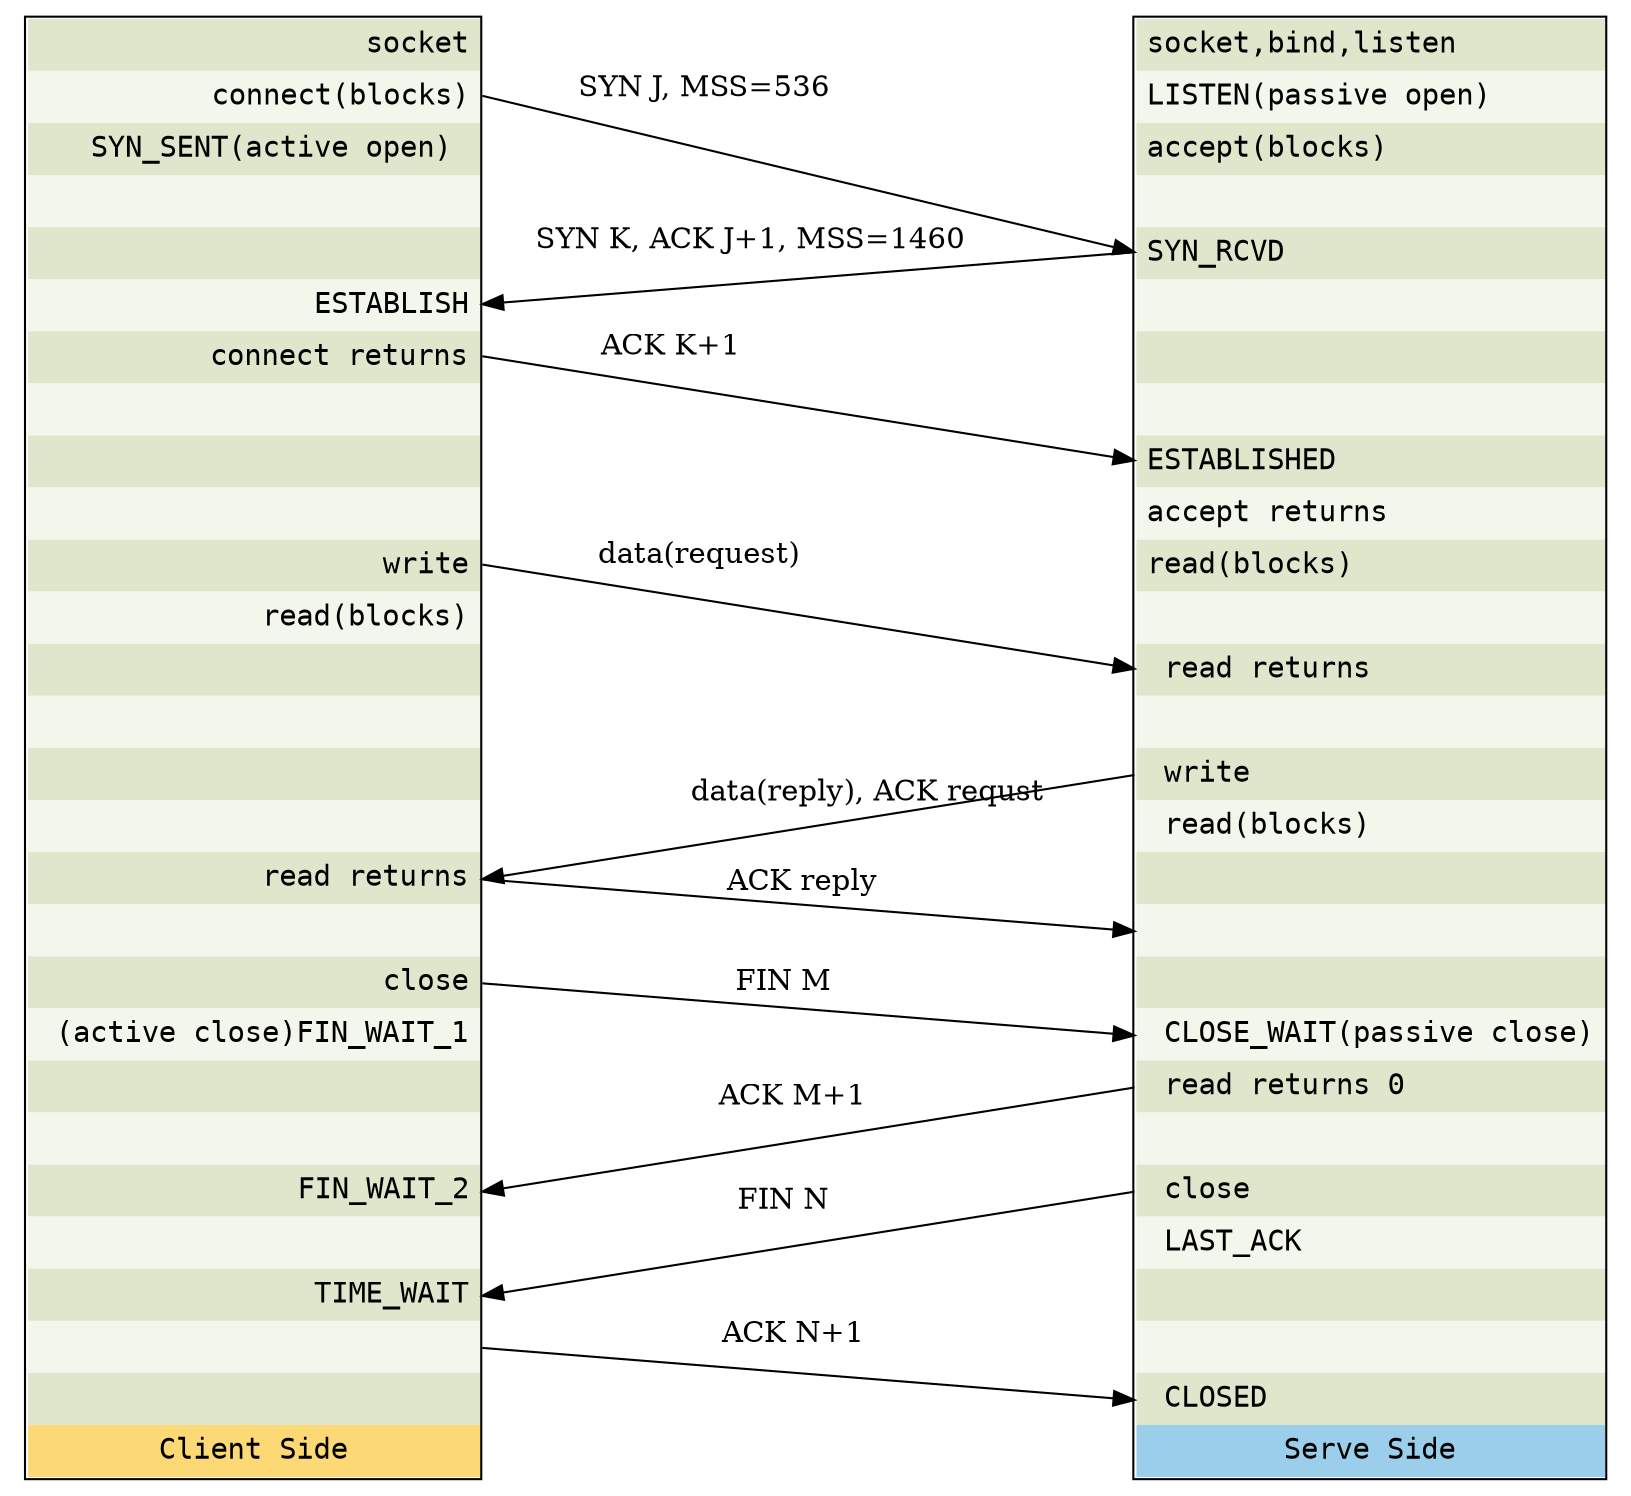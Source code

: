 digraph structs {
    splines=false;
    node[shape="plaintext", fontname="Consolas,Monaco"];

    struct_c[label=<
             <table border="1" cellborder="0" cellspacing="0" cellpadding="5" >
             <tr><td port="f0000" bgcolor="#DEE6CC" align="right">socket</td></tr>
             <tr><td port="f0001" bgcolor="#F2F6EB" align="right">connect(blocks)</td></tr>
             <tr><td port="f0000" bgcolor="#DEE6CC" align="right">SYN_SENT(active open) </td></tr>
             <tr><td port="f0000" bgcolor="#F2F6EB" align="right"> </td></tr>
             <tr><td port="f0000" bgcolor="#DEE6CC" align="right"> </td></tr>
             <tr><td port="f0002" bgcolor="#F2F6EB" align="right"> ESTABLISH</td></tr>
             <tr><td port="f0003" bgcolor="#DEE6CC" align="right"> connect returns</td></tr>
             <tr><td port="f0000" bgcolor="#F2F6EB" align="right"> </td></tr>
             <tr><td port="f0000" bgcolor="#DEE6CC" align="right"> </td></tr>
             <tr><td port="f0000" bgcolor="#F2F6EB" align="right"> </td></tr>
             <tr><td port="f0004" bgcolor="#DEE6CC" align="right"> write</td></tr>
             <tr><td port="f0000" bgcolor="#F2F6EB" align="right"> read(blocks)</td></tr>
             <tr><td port="f0000" bgcolor="#DEE6CC" align="right"> </td></tr>
             <tr><td port="f0000" bgcolor="#F2F6EB" align="right"> </td></tr>
             <tr><td port="f0000" bgcolor="#DEE6CC" align="right"> </td></tr>
             <tr><td port="f0000" bgcolor="#F2F6EB" align="right"> </td></tr>
             <tr><td port="f0005" bgcolor="#DEE6CC" align="right"> read returns</td></tr>
             <tr><td port="f0000" bgcolor="#F2F6EB" align="right"> </td></tr>
             <tr><td port="f0006" bgcolor="#DEE6CC" align="right"> close</td></tr>
             <tr><td port="f0000" bgcolor="#F2F6EB" align="right"> (active close)FIN_WAIT_1</td></tr>
             <tr><td port="f0000" bgcolor="#DEE6CC" align="right"> </td></tr>             
             <tr><td port="f0000" bgcolor="#F2F6EB" align="right"> </td></tr>             
             <tr><td port="f0007" bgcolor="#DEE6CC" align="right"> FIN_WAIT_2</td></tr>
             <tr><td port="f0000" bgcolor="#F2F6EB" align="right"> </td></tr>
             <tr><td port="f0008" bgcolor="#DEE6CC" align="right"> TIME_WAIT</td></tr>
             <tr><td port="f0009" bgcolor="#F2F6EB" align="right"> </td></tr>             
             <tr><td port="f0000" bgcolor="#DEE6CC" align="right"> </td></tr>
             <tr><td port="f0000" bgcolor="#FCD975" > Client Side </td></tr>
             </table>
             >];

     struct_s[label=<
             <table border="1" cellborder="0" cellspacing="0" cellpadding="5" >
             <tr><td port="f0000" bgcolor="#DEE6CC" align="left">socket,bind,listen</td></tr>
             <tr><td port="f0000" bgcolor="#F2F6EB" align="left">LISTEN(passive open)</td></tr>
             <tr><td port="f0000" bgcolor="#DEE6CC" align="left">accept(blocks)</td></tr>
             <tr><td port="f0000" bgcolor="#F2F6EB" align="left"> </td></tr>
             <tr><td port="f0001" bgcolor="#DEE6CC" align="left">SYN_RCVD </td></tr>
             <tr><td port="f0000" bgcolor="#F2F6EB" align="left"> </td></tr>
             <tr><td port="f0000" bgcolor="#DEE6CC" align="left"> </td></tr>
             <tr><td port="f0000" bgcolor="#F2F6EB" align="left"> </td></tr>             
             <tr><td port="f0002" bgcolor="#DEE6CC" align="left">ESTABLISHED</td></tr>             
             <tr><td port="f0000" bgcolor="#F2F6EB" align="left">accept returns</td></tr>
             <tr><td port="f0000" bgcolor="#DEE6CC" align="left">read(blocks)</td></tr>
             <tr><td port="f0000" bgcolor="#F2F6EB" align="left"> </td></tr>
             <tr><td port="f0003" bgcolor="#DEE6CC" align="left"> read returns</td></tr>
             <tr><td port="f0000" bgcolor="#F2F6EB" align="left"> </td></tr>
             <tr><td port="f0004" bgcolor="#DEE6CC" align="left"> write</td></tr>
             <tr><td port="f0000" bgcolor="#F2F6EB" align="left"> read(blocks)</td></tr>
             <tr><td port="f0000" bgcolor="#DEE6CC" align="left"> </td></tr>
             <tr><td port="f0005" bgcolor="#F2F6EB" align="left"> </td></tr>
             <tr><td port="f0000" bgcolor="#DEE6CC" align="left"> </td></tr>
             <tr><td port="f0006" bgcolor="#F2F6EB" align="left"> CLOSE_WAIT(passive close)</td></tr>
             <tr><td port="f0007" bgcolor="#DEE6CC" align="left"> read returns 0</td></tr>
             <tr><td port="f0000" bgcolor="#F2F6EB" align="left"> </td></tr>
             <tr><td port="f0008" bgcolor="#DEE6CC" align="left"> close</td></tr>
             <tr><td port="f0000" bgcolor="#F2F6EB" align="left"> LAST_ACK</td></tr>             
             <tr><td port="f0000" bgcolor="#DEE6CC" align="left"> </td></tr>
             <tr><td port="f0000" bgcolor="#F2F6EB" align="left"> </td></tr>
             <tr><td port="f0009" bgcolor="#DEE6CC" align="left"> CLOSED</td></tr>
             <tr><td port="f0000" bgcolor="#9ACEEB" > Serve Side </td></tr>
             </table>
             >];
    struct_c:f0001 -> struct_s:f0001[label="  SYN J, MSS=536                        "];
    struct_s:f0001 -> struct_c:f0002[label="  SYN K, ACK J+1, MSS=1460              "];
    struct_c:f0003 -> struct_s:f0002[label="  ACK K+1                               "];
    struct_c:f0004 -> struct_s:f0003[label="  data(request)                         "];
    struct_s:f0004 -> struct_c:f0005[label="               data(reply), ACK requst  "];
    struct_c:f0005 -> struct_s:f0005[label="               ACK reply                "];
    struct_c:f0006 -> struct_s:f0006[label="               FIN M                    "];
    struct_s:f0007 -> struct_c:f0007[label="               ACK M+1                  "];
    struct_s:f0008 -> struct_c:f0008[label="               FIN N                    "];
    struct_c:f0009 -> struct_s:f0009[label="               ACK N+1                  "];                            
    
             
    {rank=same struct_c struct_s}
}